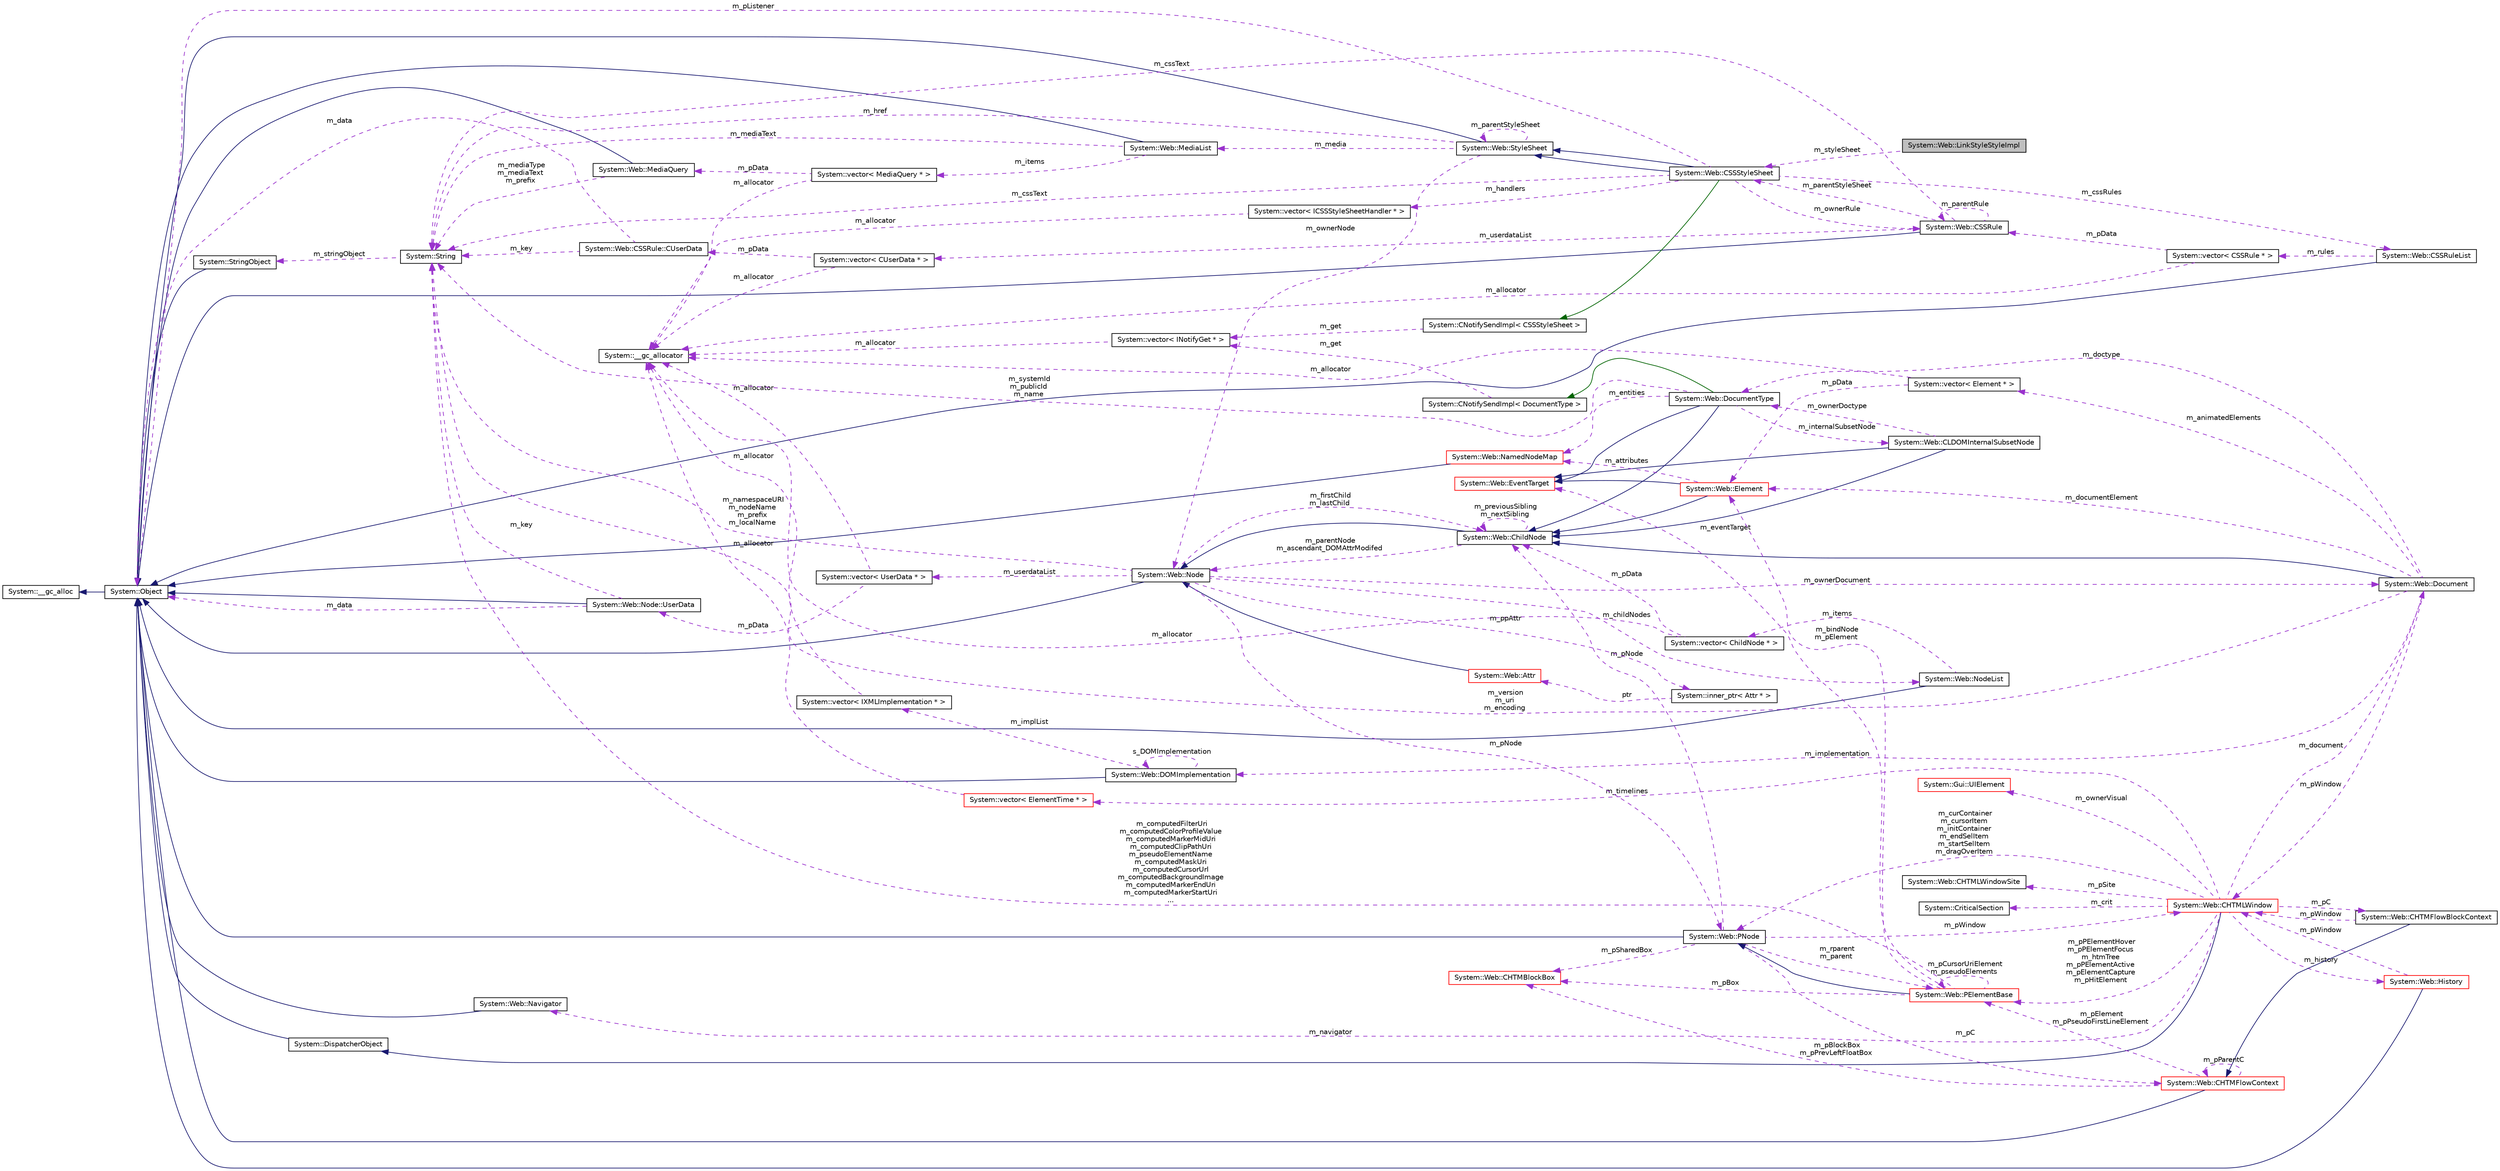 digraph G
{
  edge [fontname="Helvetica",fontsize="10",labelfontname="Helvetica",labelfontsize="10"];
  node [fontname="Helvetica",fontsize="10",shape=record];
  rankdir="LR";
  Node1 [label="System::Web::LinkStyleStyleImpl",height=0.2,width=0.4,color="black", fillcolor="grey75", style="filled" fontcolor="black"];
  Node2 -> Node1 [dir="back",color="darkorchid3",fontsize="10",style="dashed",label=" m_styleSheet" ,fontname="Helvetica"];
  Node2 [label="System::Web::CSSStyleSheet",height=0.2,width=0.4,color="black", fillcolor="white", style="filled",URL="$class_system_1_1_web_1_1_c_s_s_style_sheet.html"];
  Node3 -> Node2 [dir="back",color="midnightblue",fontsize="10",style="solid",fontname="Helvetica"];
  Node3 [label="System::Web::StyleSheet",height=0.2,width=0.4,color="black", fillcolor="white", style="filled",URL="$class_system_1_1_web_1_1_style_sheet.html"];
  Node4 -> Node3 [dir="back",color="midnightblue",fontsize="10",style="solid",fontname="Helvetica"];
  Node4 [label="System::Object",height=0.2,width=0.4,color="black", fillcolor="white", style="filled",URL="$class_system_1_1_object.html"];
  Node5 -> Node4 [dir="back",color="midnightblue",fontsize="10",style="solid",fontname="Helvetica"];
  Node5 [label="System::__gc_alloc",height=0.2,width=0.4,color="black", fillcolor="white", style="filled",URL="$class_system_1_1____gc__alloc.html"];
  Node6 -> Node3 [dir="back",color="darkorchid3",fontsize="10",style="dashed",label=" m_media" ,fontname="Helvetica"];
  Node6 [label="System::Web::MediaList",height=0.2,width=0.4,color="black", fillcolor="white", style="filled",URL="$class_system_1_1_web_1_1_media_list.html"];
  Node4 -> Node6 [dir="back",color="midnightblue",fontsize="10",style="solid",fontname="Helvetica"];
  Node7 -> Node6 [dir="back",color="darkorchid3",fontsize="10",style="dashed",label=" m_items" ,fontname="Helvetica"];
  Node7 [label="System::vector\< MediaQuery * \>",height=0.2,width=0.4,color="black", fillcolor="white", style="filled",URL="$class_system_1_1vector.html"];
  Node8 -> Node7 [dir="back",color="darkorchid3",fontsize="10",style="dashed",label=" m_allocator" ,fontname="Helvetica"];
  Node8 [label="System::__gc_allocator",height=0.2,width=0.4,color="black", fillcolor="white", style="filled",URL="$class_system_1_1____gc__allocator.html"];
  Node9 -> Node7 [dir="back",color="darkorchid3",fontsize="10",style="dashed",label=" m_pData" ,fontname="Helvetica"];
  Node9 [label="System::Web::MediaQuery",height=0.2,width=0.4,color="black", fillcolor="white", style="filled",URL="$class_system_1_1_web_1_1_media_query.html"];
  Node4 -> Node9 [dir="back",color="midnightblue",fontsize="10",style="solid",fontname="Helvetica"];
  Node10 -> Node9 [dir="back",color="darkorchid3",fontsize="10",style="dashed",label=" m_mediaType\nm_mediaText\nm_prefix" ,fontname="Helvetica"];
  Node10 [label="System::String",height=0.2,width=0.4,color="black", fillcolor="white", style="filled",URL="$class_system_1_1_string.html"];
  Node11 -> Node10 [dir="back",color="darkorchid3",fontsize="10",style="dashed",label=" m_stringObject" ,fontname="Helvetica"];
  Node11 [label="System::StringObject",height=0.2,width=0.4,color="black", fillcolor="white", style="filled",URL="$class_system_1_1_string_object.html"];
  Node4 -> Node11 [dir="back",color="midnightblue",fontsize="10",style="solid",fontname="Helvetica"];
  Node10 -> Node6 [dir="back",color="darkorchid3",fontsize="10",style="dashed",label=" m_mediaText" ,fontname="Helvetica"];
  Node3 -> Node3 [dir="back",color="darkorchid3",fontsize="10",style="dashed",label=" m_parentStyleSheet" ,fontname="Helvetica"];
  Node10 -> Node3 [dir="back",color="darkorchid3",fontsize="10",style="dashed",label=" m_href" ,fontname="Helvetica"];
  Node12 -> Node3 [dir="back",color="darkorchid3",fontsize="10",style="dashed",label=" m_ownerNode" ,fontname="Helvetica"];
  Node12 [label="System::Web::Node",height=0.2,width=0.4,color="black", fillcolor="white", style="filled",URL="$class_system_1_1_web_1_1_node.html"];
  Node4 -> Node12 [dir="back",color="midnightblue",fontsize="10",style="solid",fontname="Helvetica"];
  Node13 -> Node12 [dir="back",color="darkorchid3",fontsize="10",style="dashed",label=" m_childNodes" ,fontname="Helvetica"];
  Node13 [label="System::Web::NodeList",height=0.2,width=0.4,color="black", fillcolor="white", style="filled",URL="$class_system_1_1_web_1_1_node_list.html"];
  Node4 -> Node13 [dir="back",color="midnightblue",fontsize="10",style="solid",fontname="Helvetica"];
  Node14 -> Node13 [dir="back",color="darkorchid3",fontsize="10",style="dashed",label=" m_items" ,fontname="Helvetica"];
  Node14 [label="System::vector\< ChildNode * \>",height=0.2,width=0.4,color="black", fillcolor="white", style="filled",URL="$class_system_1_1vector.html"];
  Node8 -> Node14 [dir="back",color="darkorchid3",fontsize="10",style="dashed",label=" m_allocator" ,fontname="Helvetica"];
  Node15 -> Node14 [dir="back",color="darkorchid3",fontsize="10",style="dashed",label=" m_pData" ,fontname="Helvetica"];
  Node15 [label="System::Web::ChildNode",height=0.2,width=0.4,color="black", fillcolor="white", style="filled",URL="$class_system_1_1_web_1_1_child_node.html"];
  Node12 -> Node15 [dir="back",color="midnightblue",fontsize="10",style="solid",fontname="Helvetica"];
  Node12 -> Node15 [dir="back",color="darkorchid3",fontsize="10",style="dashed",label=" m_parentNode\nm_ascendant_DOMAttrModifed" ,fontname="Helvetica"];
  Node15 -> Node15 [dir="back",color="darkorchid3",fontsize="10",style="dashed",label=" m_previousSibling\nm_nextSibling" ,fontname="Helvetica"];
  Node16 -> Node12 [dir="back",color="darkorchid3",fontsize="10",style="dashed",label=" m_ownerDocument" ,fontname="Helvetica"];
  Node16 [label="System::Web::Document",height=0.2,width=0.4,color="black", fillcolor="white", style="filled",URL="$class_system_1_1_web_1_1_document.html"];
  Node15 -> Node16 [dir="back",color="midnightblue",fontsize="10",style="solid",fontname="Helvetica"];
  Node17 -> Node16 [dir="back",color="darkorchid3",fontsize="10",style="dashed",label=" m_implementation" ,fontname="Helvetica"];
  Node17 [label="System::Web::DOMImplementation",height=0.2,width=0.4,color="black", fillcolor="white", style="filled",URL="$class_system_1_1_web_1_1_d_o_m_implementation.html"];
  Node4 -> Node17 [dir="back",color="midnightblue",fontsize="10",style="solid",fontname="Helvetica"];
  Node17 -> Node17 [dir="back",color="darkorchid3",fontsize="10",style="dashed",label=" s_DOMImplementation" ,fontname="Helvetica"];
  Node18 -> Node17 [dir="back",color="darkorchid3",fontsize="10",style="dashed",label=" m_implList" ,fontname="Helvetica"];
  Node18 [label="System::vector\< IXMLImplementation * \>",height=0.2,width=0.4,color="black", fillcolor="white", style="filled",URL="$class_system_1_1vector.html"];
  Node8 -> Node18 [dir="back",color="darkorchid3",fontsize="10",style="dashed",label=" m_allocator" ,fontname="Helvetica"];
  Node19 -> Node16 [dir="back",color="darkorchid3",fontsize="10",style="dashed",label=" m_doctype" ,fontname="Helvetica"];
  Node19 [label="System::Web::DocumentType",height=0.2,width=0.4,color="black", fillcolor="white", style="filled",URL="$class_system_1_1_web_1_1_document_type.html"];
  Node15 -> Node19 [dir="back",color="midnightblue",fontsize="10",style="solid",fontname="Helvetica"];
  Node20 -> Node19 [dir="back",color="midnightblue",fontsize="10",style="solid",fontname="Helvetica"];
  Node20 [label="System::Web::EventTarget",height=0.2,width=0.4,color="red", fillcolor="white", style="filled",URL="$class_system_1_1_web_1_1_event_target.html"];
  Node21 -> Node19 [dir="back",color="darkgreen",fontsize="10",style="solid",fontname="Helvetica"];
  Node21 [label="System::CNotifySendImpl\< DocumentType \>",height=0.2,width=0.4,color="black", fillcolor="white", style="filled",URL="$class_system_1_1_c_notify_send_impl.html"];
  Node22 -> Node21 [dir="back",color="darkorchid3",fontsize="10",style="dashed",label=" m_get" ,fontname="Helvetica"];
  Node22 [label="System::vector\< INotifyGet * \>",height=0.2,width=0.4,color="black", fillcolor="white", style="filled",URL="$class_system_1_1vector.html"];
  Node8 -> Node22 [dir="back",color="darkorchid3",fontsize="10",style="dashed",label=" m_allocator" ,fontname="Helvetica"];
  Node23 -> Node19 [dir="back",color="darkorchid3",fontsize="10",style="dashed",label=" m_internalSubsetNode" ,fontname="Helvetica"];
  Node23 [label="System::Web::CLDOMInternalSubsetNode",height=0.2,width=0.4,color="black", fillcolor="white", style="filled",URL="$class_system_1_1_web_1_1_c_l_d_o_m_internal_subset_node.html"];
  Node15 -> Node23 [dir="back",color="midnightblue",fontsize="10",style="solid",fontname="Helvetica"];
  Node20 -> Node23 [dir="back",color="midnightblue",fontsize="10",style="solid",fontname="Helvetica"];
  Node19 -> Node23 [dir="back",color="darkorchid3",fontsize="10",style="dashed",label=" m_ownerDoctype" ,fontname="Helvetica"];
  Node24 -> Node19 [dir="back",color="darkorchid3",fontsize="10",style="dashed",label=" m_entities" ,fontname="Helvetica"];
  Node24 [label="System::Web::NamedNodeMap",height=0.2,width=0.4,color="red", fillcolor="white", style="filled",URL="$class_system_1_1_web_1_1_named_node_map.html"];
  Node4 -> Node24 [dir="back",color="midnightblue",fontsize="10",style="solid",fontname="Helvetica"];
  Node10 -> Node19 [dir="back",color="darkorchid3",fontsize="10",style="dashed",label=" m_systemId\nm_publicId\nm_name" ,fontname="Helvetica"];
  Node25 -> Node16 [dir="back",color="darkorchid3",fontsize="10",style="dashed",label=" m_animatedElements" ,fontname="Helvetica"];
  Node25 [label="System::vector\< Element * \>",height=0.2,width=0.4,color="black", fillcolor="white", style="filled",URL="$class_system_1_1vector.html"];
  Node8 -> Node25 [dir="back",color="darkorchid3",fontsize="10",style="dashed",label=" m_allocator" ,fontname="Helvetica"];
  Node26 -> Node25 [dir="back",color="darkorchid3",fontsize="10",style="dashed",label=" m_pData" ,fontname="Helvetica"];
  Node26 [label="System::Web::Element",height=0.2,width=0.4,color="red", fillcolor="white", style="filled",URL="$class_system_1_1_web_1_1_element.html"];
  Node15 -> Node26 [dir="back",color="midnightblue",fontsize="10",style="solid",fontname="Helvetica"];
  Node20 -> Node26 [dir="back",color="midnightblue",fontsize="10",style="solid",fontname="Helvetica"];
  Node24 -> Node26 [dir="back",color="darkorchid3",fontsize="10",style="dashed",label=" m_attributes" ,fontname="Helvetica"];
  Node27 -> Node16 [dir="back",color="darkorchid3",fontsize="10",style="dashed",label=" m_pWindow" ,fontname="Helvetica"];
  Node27 [label="System::Web::CHTMLWindow",height=0.2,width=0.4,color="red", fillcolor="white", style="filled",URL="$class_system_1_1_web_1_1_c_h_t_m_l_window.html"];
  Node28 -> Node27 [dir="back",color="midnightblue",fontsize="10",style="solid",fontname="Helvetica"];
  Node28 [label="System::DispatcherObject",height=0.2,width=0.4,color="black", fillcolor="white", style="filled",URL="$class_system_1_1_dispatcher_object.html"];
  Node4 -> Node28 [dir="back",color="midnightblue",fontsize="10",style="solid",fontname="Helvetica"];
  Node29 -> Node27 [dir="back",color="darkorchid3",fontsize="10",style="dashed",label=" m_pSite" ,fontname="Helvetica"];
  Node29 [label="System::Web::CHTMLWindowSite",height=0.2,width=0.4,color="black", fillcolor="white", style="filled",URL="$class_system_1_1_web_1_1_c_h_t_m_l_window_site.html"];
  Node16 -> Node27 [dir="back",color="darkorchid3",fontsize="10",style="dashed",label=" m_document" ,fontname="Helvetica"];
  Node30 -> Node27 [dir="back",color="darkorchid3",fontsize="10",style="dashed",label=" m_crit" ,fontname="Helvetica"];
  Node30 [label="System::CriticalSection",height=0.2,width=0.4,color="black", fillcolor="white", style="filled",URL="$class_system_1_1_critical_section.html"];
  Node31 -> Node27 [dir="back",color="darkorchid3",fontsize="10",style="dashed",label=" m_navigator" ,fontname="Helvetica"];
  Node31 [label="System::Web::Navigator",height=0.2,width=0.4,color="black", fillcolor="white", style="filled",URL="$class_system_1_1_web_1_1_navigator.html"];
  Node4 -> Node31 [dir="back",color="midnightblue",fontsize="10",style="solid",fontname="Helvetica"];
  Node32 -> Node27 [dir="back",color="darkorchid3",fontsize="10",style="dashed",label=" m_history" ,fontname="Helvetica"];
  Node32 [label="System::Web::History",height=0.2,width=0.4,color="red", fillcolor="white", style="filled",URL="$class_system_1_1_web_1_1_history.html"];
  Node4 -> Node32 [dir="back",color="midnightblue",fontsize="10",style="solid",fontname="Helvetica"];
  Node27 -> Node32 [dir="back",color="darkorchid3",fontsize="10",style="dashed",label=" m_pWindow" ,fontname="Helvetica"];
  Node33 -> Node27 [dir="back",color="darkorchid3",fontsize="10",style="dashed",label=" m_ownerVisual" ,fontname="Helvetica"];
  Node33 [label="System::Gui::UIElement",height=0.2,width=0.4,color="red", fillcolor="white", style="filled",URL="$class_system_1_1_gui_1_1_u_i_element.html"];
  Node34 -> Node27 [dir="back",color="darkorchid3",fontsize="10",style="dashed",label=" m_timelines" ,fontname="Helvetica"];
  Node34 [label="System::vector\< ElementTime * \>",height=0.2,width=0.4,color="red", fillcolor="white", style="filled",URL="$class_system_1_1vector.html"];
  Node8 -> Node34 [dir="back",color="darkorchid3",fontsize="10",style="dashed",label=" m_allocator" ,fontname="Helvetica"];
  Node35 -> Node27 [dir="back",color="darkorchid3",fontsize="10",style="dashed",label=" m_pC" ,fontname="Helvetica"];
  Node35 [label="System::Web::CHTMFlowBlockContext",height=0.2,width=0.4,color="black", fillcolor="white", style="filled",URL="$class_system_1_1_web_1_1_c_h_t_m_flow_block_context.html"];
  Node36 -> Node35 [dir="back",color="midnightblue",fontsize="10",style="solid",fontname="Helvetica"];
  Node36 [label="System::Web::CHTMFlowContext",height=0.2,width=0.4,color="red", fillcolor="white", style="filled",URL="$class_system_1_1_web_1_1_c_h_t_m_flow_context.html"];
  Node4 -> Node36 [dir="back",color="midnightblue",fontsize="10",style="solid",fontname="Helvetica"];
  Node37 -> Node36 [dir="back",color="darkorchid3",fontsize="10",style="dashed",label=" m_pElement\nm_pPseudoFirstLineElement" ,fontname="Helvetica"];
  Node37 [label="System::Web::PElementBase",height=0.2,width=0.4,color="red", fillcolor="white", style="filled",URL="$class_system_1_1_web_1_1_p_element_base.html"];
  Node38 -> Node37 [dir="back",color="midnightblue",fontsize="10",style="solid",fontname="Helvetica"];
  Node38 [label="System::Web::PNode",height=0.2,width=0.4,color="black", fillcolor="white", style="filled",URL="$class_system_1_1_web_1_1_p_node.html"];
  Node4 -> Node38 [dir="back",color="midnightblue",fontsize="10",style="solid",fontname="Helvetica"];
  Node27 -> Node38 [dir="back",color="darkorchid3",fontsize="10",style="dashed",label=" m_pWindow" ,fontname="Helvetica"];
  Node37 -> Node38 [dir="back",color="darkorchid3",fontsize="10",style="dashed",label=" m_rparent\nm_parent" ,fontname="Helvetica"];
  Node15 -> Node38 [dir="back",color="darkorchid3",fontsize="10",style="dashed",label=" m_pNode" ,fontname="Helvetica"];
  Node36 -> Node38 [dir="back",color="darkorchid3",fontsize="10",style="dashed",label=" m_pC" ,fontname="Helvetica"];
  Node39 -> Node38 [dir="back",color="darkorchid3",fontsize="10",style="dashed",label=" m_pSharedBox" ,fontname="Helvetica"];
  Node39 [label="System::Web::CHTMBlockBox",height=0.2,width=0.4,color="red", fillcolor="white", style="filled",URL="$class_system_1_1_web_1_1_c_h_t_m_block_box.html"];
  Node20 -> Node37 [dir="back",color="darkorchid3",fontsize="10",style="dashed",label=" m_eventTarget" ,fontname="Helvetica"];
  Node10 -> Node37 [dir="back",color="darkorchid3",fontsize="10",style="dashed",label=" m_computedFilterUri\nm_computedColorProfileValue\nm_computedMarkerMidUri\nm_computedClipPathUri\nm_pseudoElementName\nm_computedMaskUri\nm_computedCursorUrl\nm_computedBackgroundImage\nm_computedMarkerEndUri\nm_computedMarkerStartUri\n..." ,fontname="Helvetica"];
  Node26 -> Node37 [dir="back",color="darkorchid3",fontsize="10",style="dashed",label=" m_bindNode\nm_pElement" ,fontname="Helvetica"];
  Node37 -> Node37 [dir="back",color="darkorchid3",fontsize="10",style="dashed",label=" m_pCursorUriElement\nm_pseudoElements" ,fontname="Helvetica"];
  Node39 -> Node37 [dir="back",color="darkorchid3",fontsize="10",style="dashed",label=" m_pBox" ,fontname="Helvetica"];
  Node36 -> Node36 [dir="back",color="darkorchid3",fontsize="10",style="dashed",label=" m_pParentC" ,fontname="Helvetica"];
  Node39 -> Node36 [dir="back",color="darkorchid3",fontsize="10",style="dashed",label=" m_pBlockBox\nm_pPrevLeftFloatBox" ,fontname="Helvetica"];
  Node27 -> Node35 [dir="back",color="darkorchid3",fontsize="10",style="dashed",label=" m_pWindow" ,fontname="Helvetica"];
  Node38 -> Node27 [dir="back",color="darkorchid3",fontsize="10",style="dashed",label=" m_curContainer\nm_cursorItem\nm_initContainer\nm_endSelItem\nm_startSelItem\nm_dragOverItem" ,fontname="Helvetica"];
  Node37 -> Node27 [dir="back",color="darkorchid3",fontsize="10",style="dashed",label=" m_pPElementHover\nm_pPElementFocus\nm_htmTree\nm_pPElementActive\nm_pElementCapture\nm_pHitElement" ,fontname="Helvetica"];
  Node10 -> Node16 [dir="back",color="darkorchid3",fontsize="10",style="dashed",label=" m_version\nm_uri\nm_encoding" ,fontname="Helvetica"];
  Node26 -> Node16 [dir="back",color="darkorchid3",fontsize="10",style="dashed",label=" m_documentElement" ,fontname="Helvetica"];
  Node10 -> Node12 [dir="back",color="darkorchid3",fontsize="10",style="dashed",label=" m_namespaceURI\nm_nodeName\nm_prefix\nm_localName" ,fontname="Helvetica"];
  Node38 -> Node12 [dir="back",color="darkorchid3",fontsize="10",style="dashed",label=" m_pNode" ,fontname="Helvetica"];
  Node15 -> Node12 [dir="back",color="darkorchid3",fontsize="10",style="dashed",label=" m_firstChild\nm_lastChild" ,fontname="Helvetica"];
  Node40 -> Node12 [dir="back",color="darkorchid3",fontsize="10",style="dashed",label=" m_userdataList" ,fontname="Helvetica"];
  Node40 [label="System::vector\< UserData * \>",height=0.2,width=0.4,color="black", fillcolor="white", style="filled",URL="$class_system_1_1vector.html"];
  Node41 -> Node40 [dir="back",color="darkorchid3",fontsize="10",style="dashed",label=" m_pData" ,fontname="Helvetica"];
  Node41 [label="System::Web::Node::UserData",height=0.2,width=0.4,color="black", fillcolor="white", style="filled",URL="$class_system_1_1_web_1_1_node_1_1_user_data.html"];
  Node4 -> Node41 [dir="back",color="midnightblue",fontsize="10",style="solid",fontname="Helvetica"];
  Node10 -> Node41 [dir="back",color="darkorchid3",fontsize="10",style="dashed",label=" m_key" ,fontname="Helvetica"];
  Node4 -> Node41 [dir="back",color="darkorchid3",fontsize="10",style="dashed",label=" m_data" ,fontname="Helvetica"];
  Node8 -> Node40 [dir="back",color="darkorchid3",fontsize="10",style="dashed",label=" m_allocator" ,fontname="Helvetica"];
  Node42 -> Node12 [dir="back",color="darkorchid3",fontsize="10",style="dashed",label=" m_ppAttr" ,fontname="Helvetica"];
  Node42 [label="System::inner_ptr\< Attr * \>",height=0.2,width=0.4,color="black", fillcolor="white", style="filled",URL="$class_system_1_1inner__ptr.html"];
  Node43 -> Node42 [dir="back",color="darkorchid3",fontsize="10",style="dashed",label=" ptr" ,fontname="Helvetica"];
  Node43 [label="System::Web::Attr",height=0.2,width=0.4,color="red", fillcolor="white", style="filled",URL="$class_system_1_1_web_1_1_attr.html"];
  Node12 -> Node43 [dir="back",color="midnightblue",fontsize="10",style="solid",fontname="Helvetica"];
  Node3 -> Node2 [dir="back",color="midnightblue",fontsize="10",style="solid",fontname="Helvetica"];
  Node44 -> Node2 [dir="back",color="darkgreen",fontsize="10",style="solid",fontname="Helvetica"];
  Node44 [label="System::CNotifySendImpl\< CSSStyleSheet \>",height=0.2,width=0.4,color="black", fillcolor="white", style="filled",URL="$class_system_1_1_c_notify_send_impl.html"];
  Node22 -> Node44 [dir="back",color="darkorchid3",fontsize="10",style="dashed",label=" m_get" ,fontname="Helvetica"];
  Node45 -> Node2 [dir="back",color="darkorchid3",fontsize="10",style="dashed",label=" m_ownerRule" ,fontname="Helvetica"];
  Node45 [label="System::Web::CSSRule",height=0.2,width=0.4,color="black", fillcolor="white", style="filled",URL="$class_system_1_1_web_1_1_c_s_s_rule.html"];
  Node4 -> Node45 [dir="back",color="midnightblue",fontsize="10",style="solid",fontname="Helvetica"];
  Node45 -> Node45 [dir="back",color="darkorchid3",fontsize="10",style="dashed",label=" m_parentRule" ,fontname="Helvetica"];
  Node10 -> Node45 [dir="back",color="darkorchid3",fontsize="10",style="dashed",label=" m_cssText" ,fontname="Helvetica"];
  Node2 -> Node45 [dir="back",color="darkorchid3",fontsize="10",style="dashed",label=" m_parentStyleSheet" ,fontname="Helvetica"];
  Node46 -> Node45 [dir="back",color="darkorchid3",fontsize="10",style="dashed",label=" m_userdataList" ,fontname="Helvetica"];
  Node46 [label="System::vector\< CUserData * \>",height=0.2,width=0.4,color="black", fillcolor="white", style="filled",URL="$class_system_1_1vector.html"];
  Node8 -> Node46 [dir="back",color="darkorchid3",fontsize="10",style="dashed",label=" m_allocator" ,fontname="Helvetica"];
  Node47 -> Node46 [dir="back",color="darkorchid3",fontsize="10",style="dashed",label=" m_pData" ,fontname="Helvetica"];
  Node47 [label="System::Web::CSSRule::CUserData",height=0.2,width=0.4,color="black", fillcolor="white", style="filled",URL="$class_system_1_1_web_1_1_c_s_s_rule_1_1_c_user_data.html"];
  Node10 -> Node47 [dir="back",color="darkorchid3",fontsize="10",style="dashed",label=" m_key" ,fontname="Helvetica"];
  Node4 -> Node47 [dir="back",color="darkorchid3",fontsize="10",style="dashed",label=" m_data" ,fontname="Helvetica"];
  Node10 -> Node2 [dir="back",color="darkorchid3",fontsize="10",style="dashed",label=" m_cssText" ,fontname="Helvetica"];
  Node4 -> Node2 [dir="back",color="darkorchid3",fontsize="10",style="dashed",label=" m_pListener" ,fontname="Helvetica"];
  Node48 -> Node2 [dir="back",color="darkorchid3",fontsize="10",style="dashed",label=" m_cssRules" ,fontname="Helvetica"];
  Node48 [label="System::Web::CSSRuleList",height=0.2,width=0.4,color="black", fillcolor="white", style="filled",URL="$class_system_1_1_web_1_1_c_s_s_rule_list.html"];
  Node4 -> Node48 [dir="back",color="midnightblue",fontsize="10",style="solid",fontname="Helvetica"];
  Node49 -> Node48 [dir="back",color="darkorchid3",fontsize="10",style="dashed",label=" m_rules" ,fontname="Helvetica"];
  Node49 [label="System::vector\< CSSRule * \>",height=0.2,width=0.4,color="black", fillcolor="white", style="filled",URL="$class_system_1_1vector.html"];
  Node45 -> Node49 [dir="back",color="darkorchid3",fontsize="10",style="dashed",label=" m_pData" ,fontname="Helvetica"];
  Node8 -> Node49 [dir="back",color="darkorchid3",fontsize="10",style="dashed",label=" m_allocator" ,fontname="Helvetica"];
  Node50 -> Node2 [dir="back",color="darkorchid3",fontsize="10",style="dashed",label=" m_handlers" ,fontname="Helvetica"];
  Node50 [label="System::vector\< ICSSStyleSheetHandler * \>",height=0.2,width=0.4,color="black", fillcolor="white", style="filled",URL="$class_system_1_1vector.html"];
  Node8 -> Node50 [dir="back",color="darkorchid3",fontsize="10",style="dashed",label=" m_allocator" ,fontname="Helvetica"];
}
